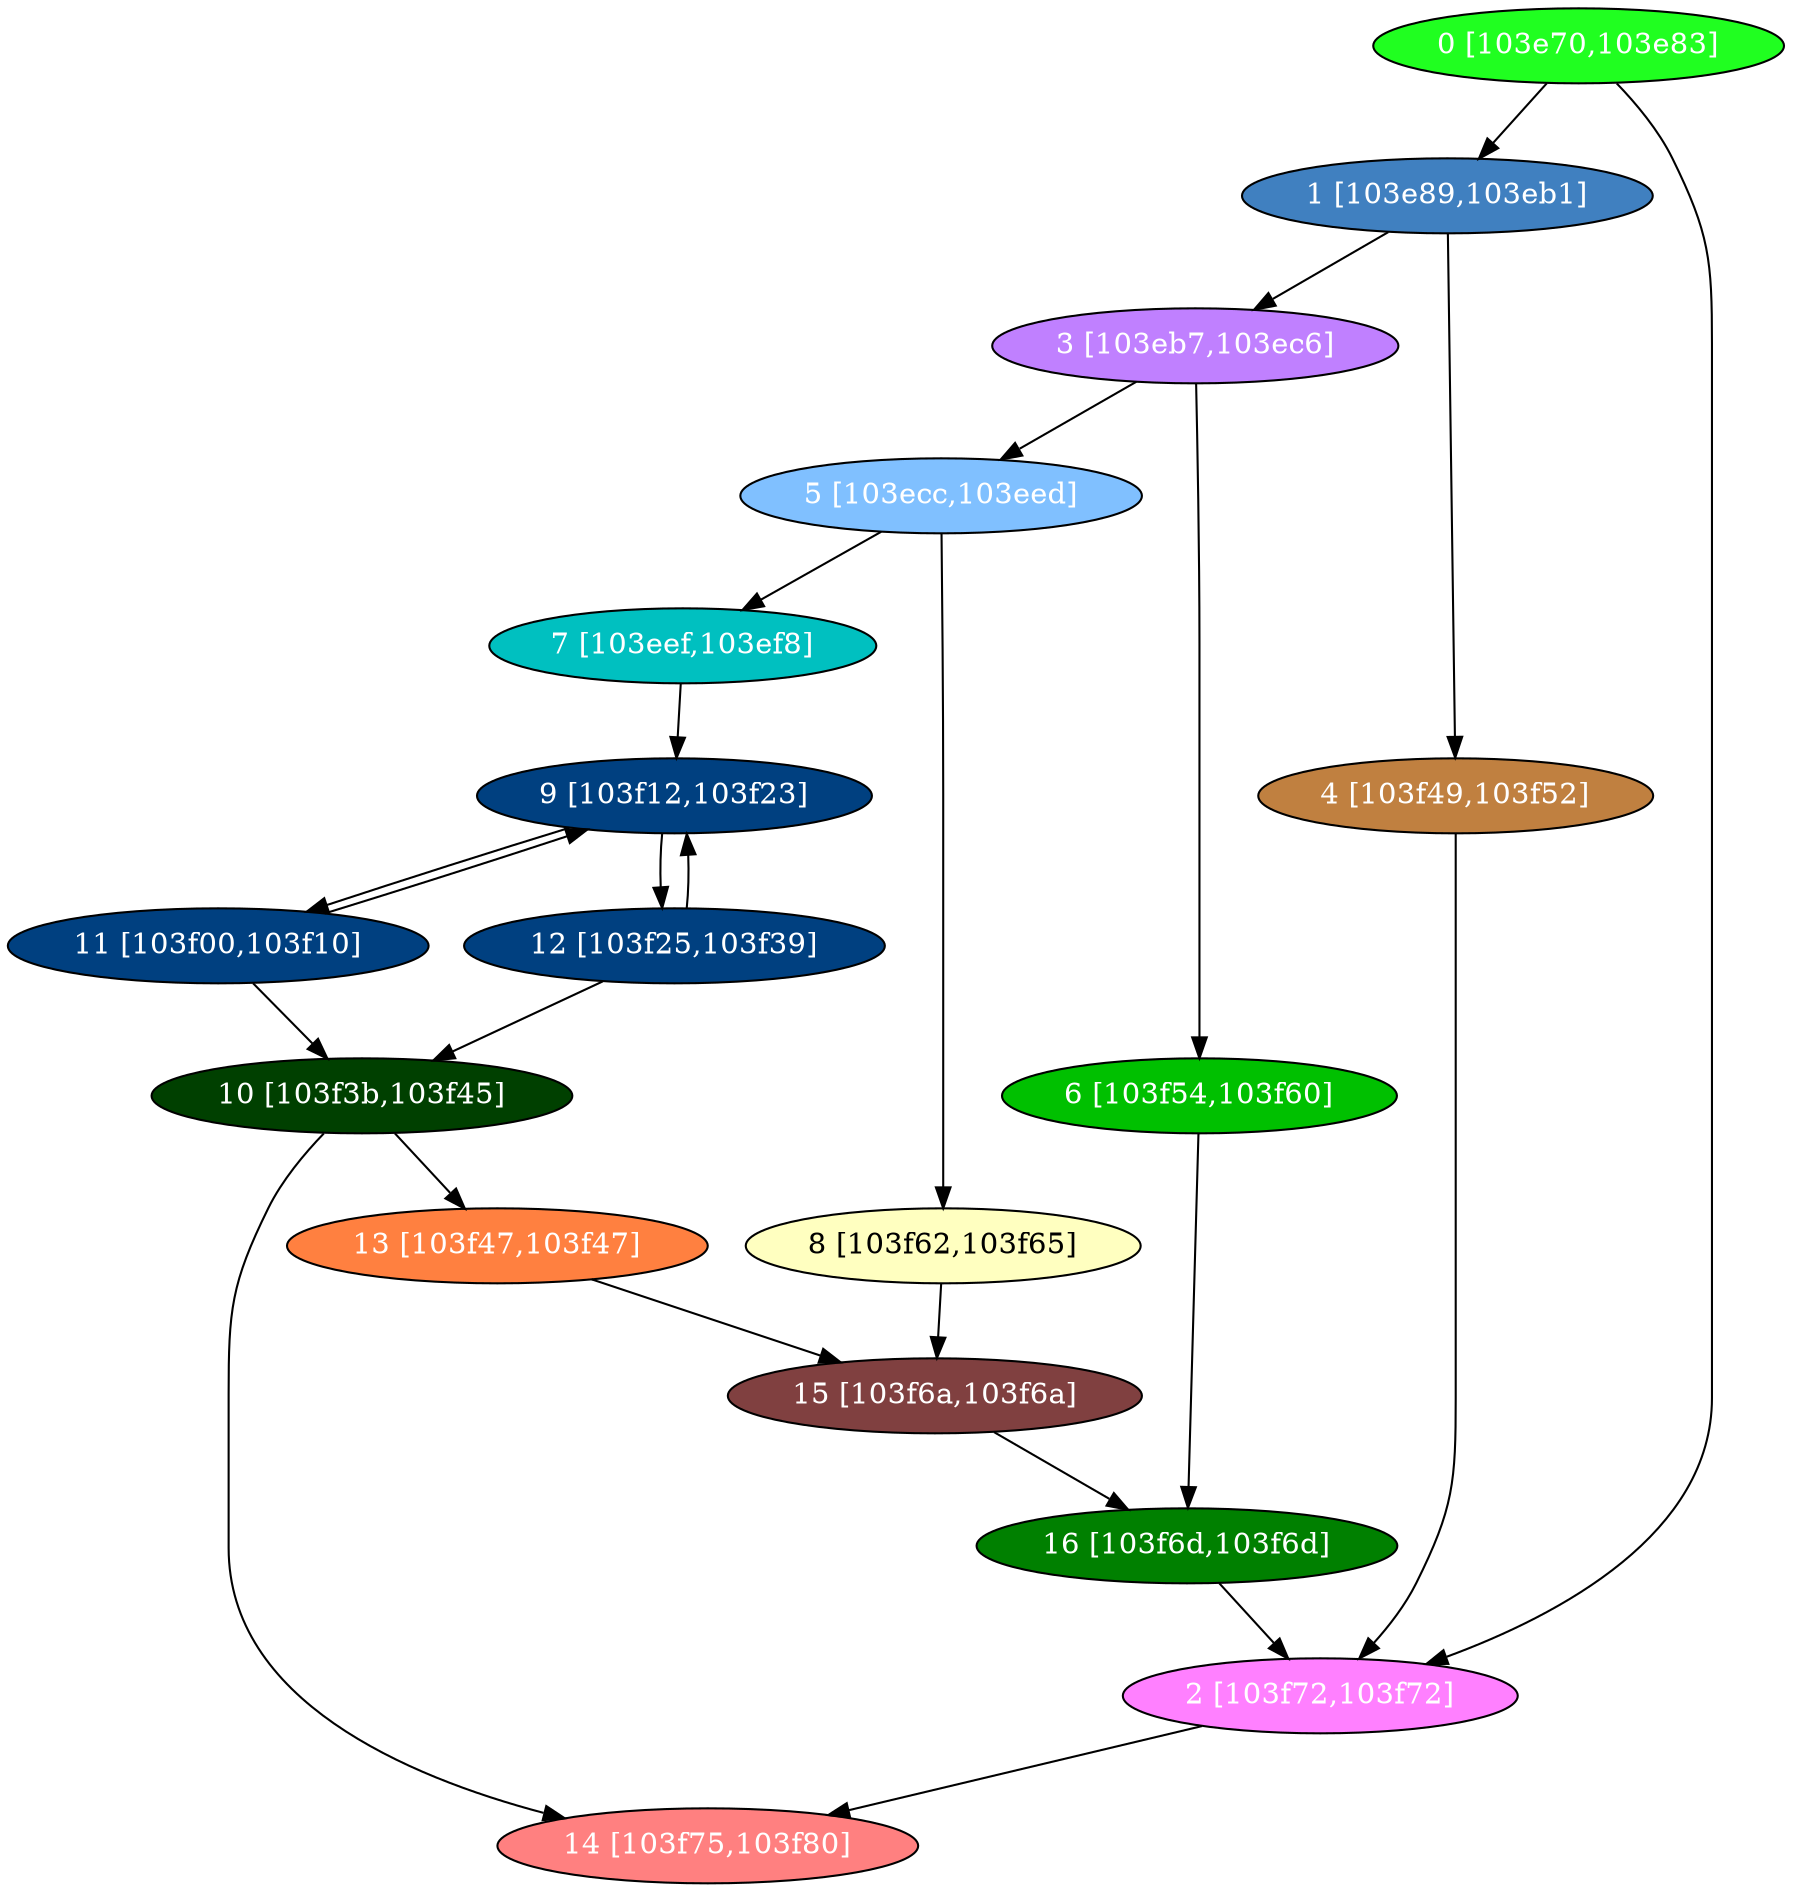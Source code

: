 diGraph libnss3{
	libnss3_0  [style=filled fillcolor="#20FF20" fontcolor="#ffffff" shape=oval label="0 [103e70,103e83]"]
	libnss3_1  [style=filled fillcolor="#4080C0" fontcolor="#ffffff" shape=oval label="1 [103e89,103eb1]"]
	libnss3_2  [style=filled fillcolor="#FF80FF" fontcolor="#ffffff" shape=oval label="2 [103f72,103f72]"]
	libnss3_3  [style=filled fillcolor="#C080FF" fontcolor="#ffffff" shape=oval label="3 [103eb7,103ec6]"]
	libnss3_4  [style=filled fillcolor="#C08040" fontcolor="#ffffff" shape=oval label="4 [103f49,103f52]"]
	libnss3_5  [style=filled fillcolor="#80C0FF" fontcolor="#ffffff" shape=oval label="5 [103ecc,103eed]"]
	libnss3_6  [style=filled fillcolor="#00C000" fontcolor="#ffffff" shape=oval label="6 [103f54,103f60]"]
	libnss3_7  [style=filled fillcolor="#00C0C0" fontcolor="#ffffff" shape=oval label="7 [103eef,103ef8]"]
	libnss3_8  [style=filled fillcolor="#FFFFC0" fontcolor="#000000" shape=oval label="8 [103f62,103f65]"]
	libnss3_9  [style=filled fillcolor="#004080" fontcolor="#ffffff" shape=oval label="9 [103f12,103f23]"]
	libnss3_a  [style=filled fillcolor="#004000" fontcolor="#ffffff" shape=oval label="10 [103f3b,103f45]"]
	libnss3_b  [style=filled fillcolor="#004080" fontcolor="#ffffff" shape=oval label="11 [103f00,103f10]"]
	libnss3_c  [style=filled fillcolor="#004080" fontcolor="#ffffff" shape=oval label="12 [103f25,103f39]"]
	libnss3_d  [style=filled fillcolor="#FF8040" fontcolor="#ffffff" shape=oval label="13 [103f47,103f47]"]
	libnss3_e  [style=filled fillcolor="#FF8080" fontcolor="#ffffff" shape=oval label="14 [103f75,103f80]"]
	libnss3_f  [style=filled fillcolor="#804040" fontcolor="#ffffff" shape=oval label="15 [103f6a,103f6a]"]
	libnss3_10  [style=filled fillcolor="#008000" fontcolor="#ffffff" shape=oval label="16 [103f6d,103f6d]"]

	libnss3_0 -> libnss3_1
	libnss3_0 -> libnss3_2
	libnss3_1 -> libnss3_3
	libnss3_1 -> libnss3_4
	libnss3_2 -> libnss3_e
	libnss3_3 -> libnss3_5
	libnss3_3 -> libnss3_6
	libnss3_4 -> libnss3_2
	libnss3_5 -> libnss3_7
	libnss3_5 -> libnss3_8
	libnss3_6 -> libnss3_10
	libnss3_7 -> libnss3_9
	libnss3_8 -> libnss3_f
	libnss3_9 -> libnss3_b
	libnss3_9 -> libnss3_c
	libnss3_a -> libnss3_d
	libnss3_a -> libnss3_e
	libnss3_b -> libnss3_9
	libnss3_b -> libnss3_a
	libnss3_c -> libnss3_9
	libnss3_c -> libnss3_a
	libnss3_d -> libnss3_f
	libnss3_f -> libnss3_10
	libnss3_10 -> libnss3_2
}